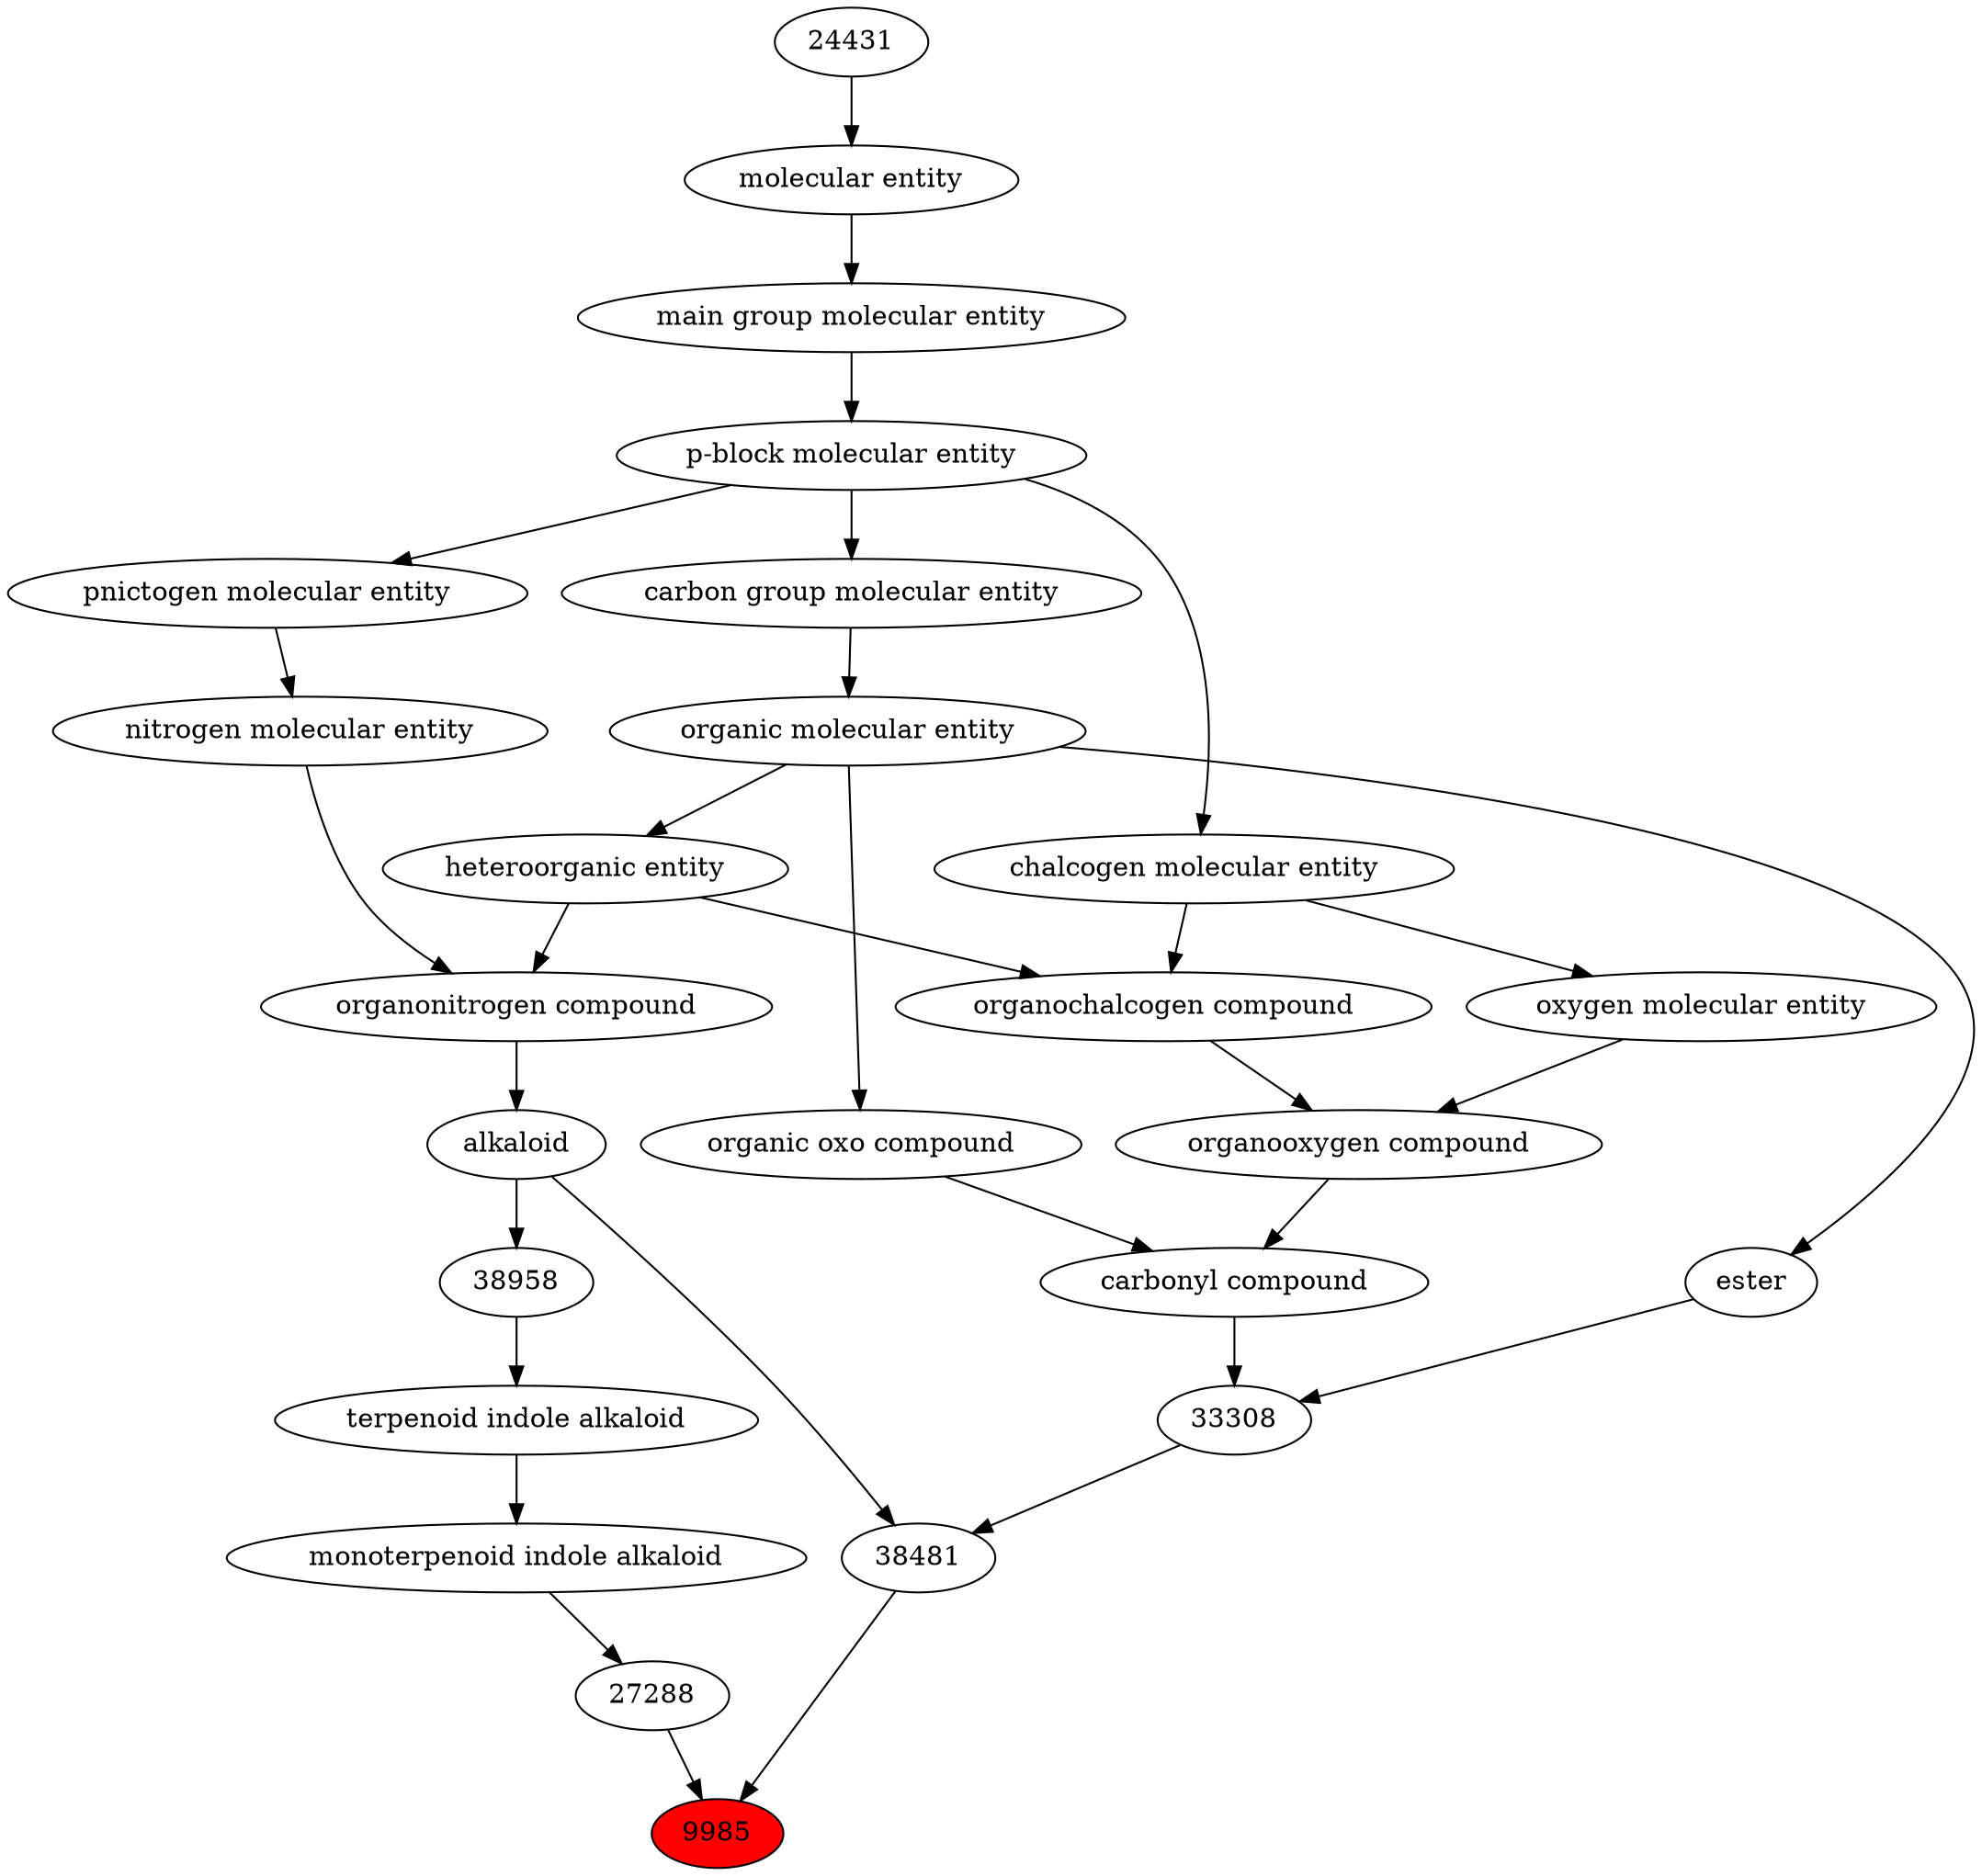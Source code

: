 digraph tree{ 
9985 [label="9985" fillcolor=red style=filled]
27288 -> 9985
38481 -> 9985
27288 [label="27288"]
65323 -> 27288
38481 [label="38481"]
33308 -> 38481
22315 -> 38481
65323 [label="monoterpenoid indole alkaloid"]
65321 -> 65323
33308 [label="33308"]
36586 -> 33308
35701 -> 33308
22315 [label="alkaloid"]
35352 -> 22315
65321 [label="terpenoid indole alkaloid"]
38958 -> 65321
36586 [label="carbonyl compound"]
36587 -> 36586
36963 -> 36586
35701 [label="ester"]
50860 -> 35701
35352 [label="organonitrogen compound"]
51143 -> 35352
33285 -> 35352
38958 [label="38958"]
22315 -> 38958
36587 [label="organic oxo compound"]
50860 -> 36587
36963 [label="organooxygen compound"]
36962 -> 36963
25806 -> 36963
50860 [label="organic molecular entity"]
33582 -> 50860
51143 [label="nitrogen molecular entity"]
33302 -> 51143
33285 [label="heteroorganic entity"]
50860 -> 33285
36962 [label="organochalcogen compound"]
33285 -> 36962
33304 -> 36962
25806 [label="oxygen molecular entity"]
33304 -> 25806
33582 [label="carbon group molecular entity"]
33675 -> 33582
33302 [label="pnictogen molecular entity"]
33675 -> 33302
33304 [label="chalcogen molecular entity"]
33675 -> 33304
33675 [label="p-block molecular entity"]
33579 -> 33675
33579 [label="main group molecular entity"]
23367 -> 33579
23367 [label="molecular entity"]
24431 -> 23367
24431 [label="24431"]
}